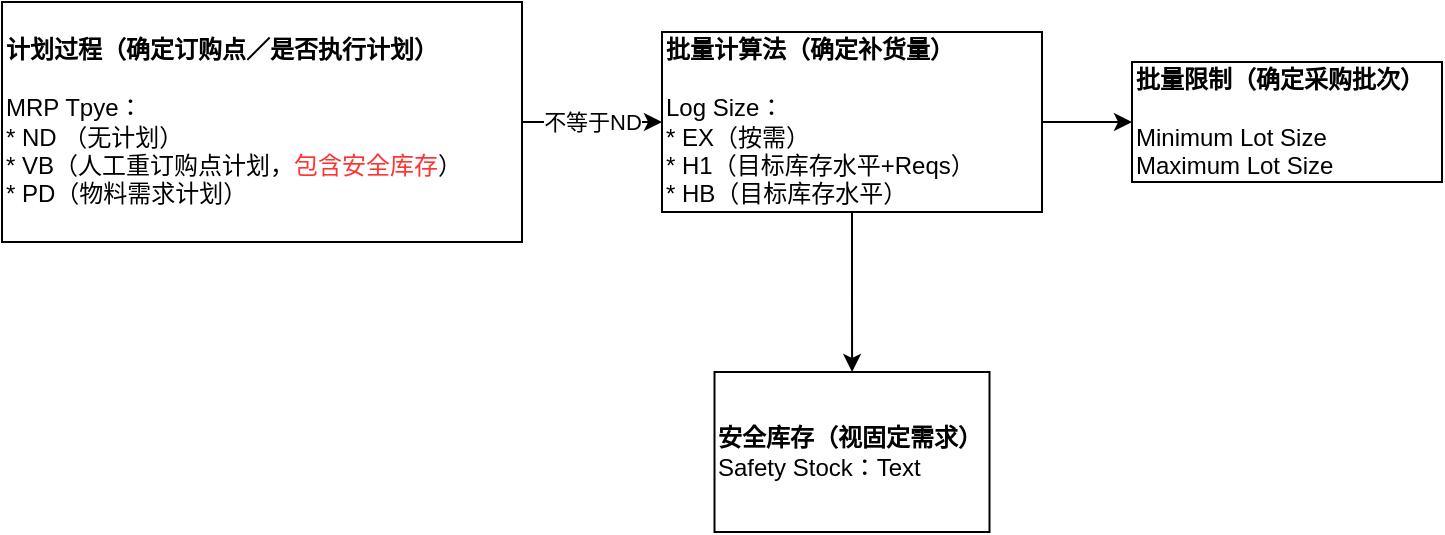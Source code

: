 <mxfile version="15.2.1" type="github">
  <diagram id="NZ3etfu1tfVT0-AUHIBx" name="Page-1">
    <mxGraphModel dx="1186" dy="764" grid="1" gridSize="10" guides="1" tooltips="1" connect="1" arrows="1" fold="1" page="1" pageScale="1" pageWidth="827" pageHeight="1169" math="0" shadow="0">
      <root>
        <mxCell id="0" />
        <mxCell id="1" parent="0" />
        <mxCell id="MWjjnzCd9YI766V_1Q5w-5" value="不等于ND" style="edgeStyle=orthogonalEdgeStyle;rounded=0;orthogonalLoop=1;jettySize=auto;html=1;" parent="1" source="MWjjnzCd9YI766V_1Q5w-1" target="MWjjnzCd9YI766V_1Q5w-4" edge="1">
          <mxGeometry relative="1" as="geometry" />
        </mxCell>
        <mxCell id="MWjjnzCd9YI766V_1Q5w-1" value="&lt;b&gt;计划过程（确定订购点／是否执行计划）&lt;br&gt;&lt;/b&gt;&lt;br&gt;MRP Tpye：&lt;br&gt;* ND （无计划）&lt;br&gt;* VB（人工重订购点计划，&lt;font color=&quot;#ff3333&quot;&gt;包含安全库存&lt;/font&gt;）&lt;br&gt;* PD（物料需求计划）" style="rounded=0;whiteSpace=wrap;html=1;align=left;" parent="1" vertex="1">
          <mxGeometry x="40" y="115" width="260" height="120" as="geometry" />
        </mxCell>
        <mxCell id="MWjjnzCd9YI766V_1Q5w-7" value="" style="edgeStyle=orthogonalEdgeStyle;rounded=0;orthogonalLoop=1;jettySize=auto;html=1;" parent="1" source="MWjjnzCd9YI766V_1Q5w-4" target="MWjjnzCd9YI766V_1Q5w-6" edge="1">
          <mxGeometry relative="1" as="geometry" />
        </mxCell>
        <mxCell id="MWjjnzCd9YI766V_1Q5w-10" value="" style="edgeStyle=orthogonalEdgeStyle;rounded=0;orthogonalLoop=1;jettySize=auto;html=1;" parent="1" source="MWjjnzCd9YI766V_1Q5w-4" target="MWjjnzCd9YI766V_1Q5w-9" edge="1">
          <mxGeometry relative="1" as="geometry" />
        </mxCell>
        <mxCell id="MWjjnzCd9YI766V_1Q5w-4" value="&lt;b&gt;批量计算法（确定补货量）&lt;/b&gt;&lt;br&gt;&lt;br&gt;Log Size：&lt;br&gt;* EX（按需）&lt;br&gt;* H1（目标库存水平+Reqs）&lt;br&gt;* HB（目标库存水平）" style="rounded=0;whiteSpace=wrap;html=1;align=left;" parent="1" vertex="1">
          <mxGeometry x="370" y="130" width="190" height="90" as="geometry" />
        </mxCell>
        <mxCell id="MWjjnzCd9YI766V_1Q5w-6" value="&lt;b&gt;批量限制（确定采购批次）&lt;br&gt;&lt;/b&gt;&lt;br&gt;Minimum Lot Size&lt;br&gt;Maximum Lot Size" style="whiteSpace=wrap;html=1;rounded=0;align=left;" parent="1" vertex="1">
          <mxGeometry x="605" y="145" width="155" height="60" as="geometry" />
        </mxCell>
        <mxCell id="MWjjnzCd9YI766V_1Q5w-9" value="&lt;b&gt;安全库存（视固定需求）&lt;/b&gt;&lt;br&gt;Safety Stock：Text" style="whiteSpace=wrap;html=1;rounded=0;align=left;" parent="1" vertex="1">
          <mxGeometry x="396.25" y="300" width="137.5" height="80" as="geometry" />
        </mxCell>
      </root>
    </mxGraphModel>
  </diagram>
</mxfile>
